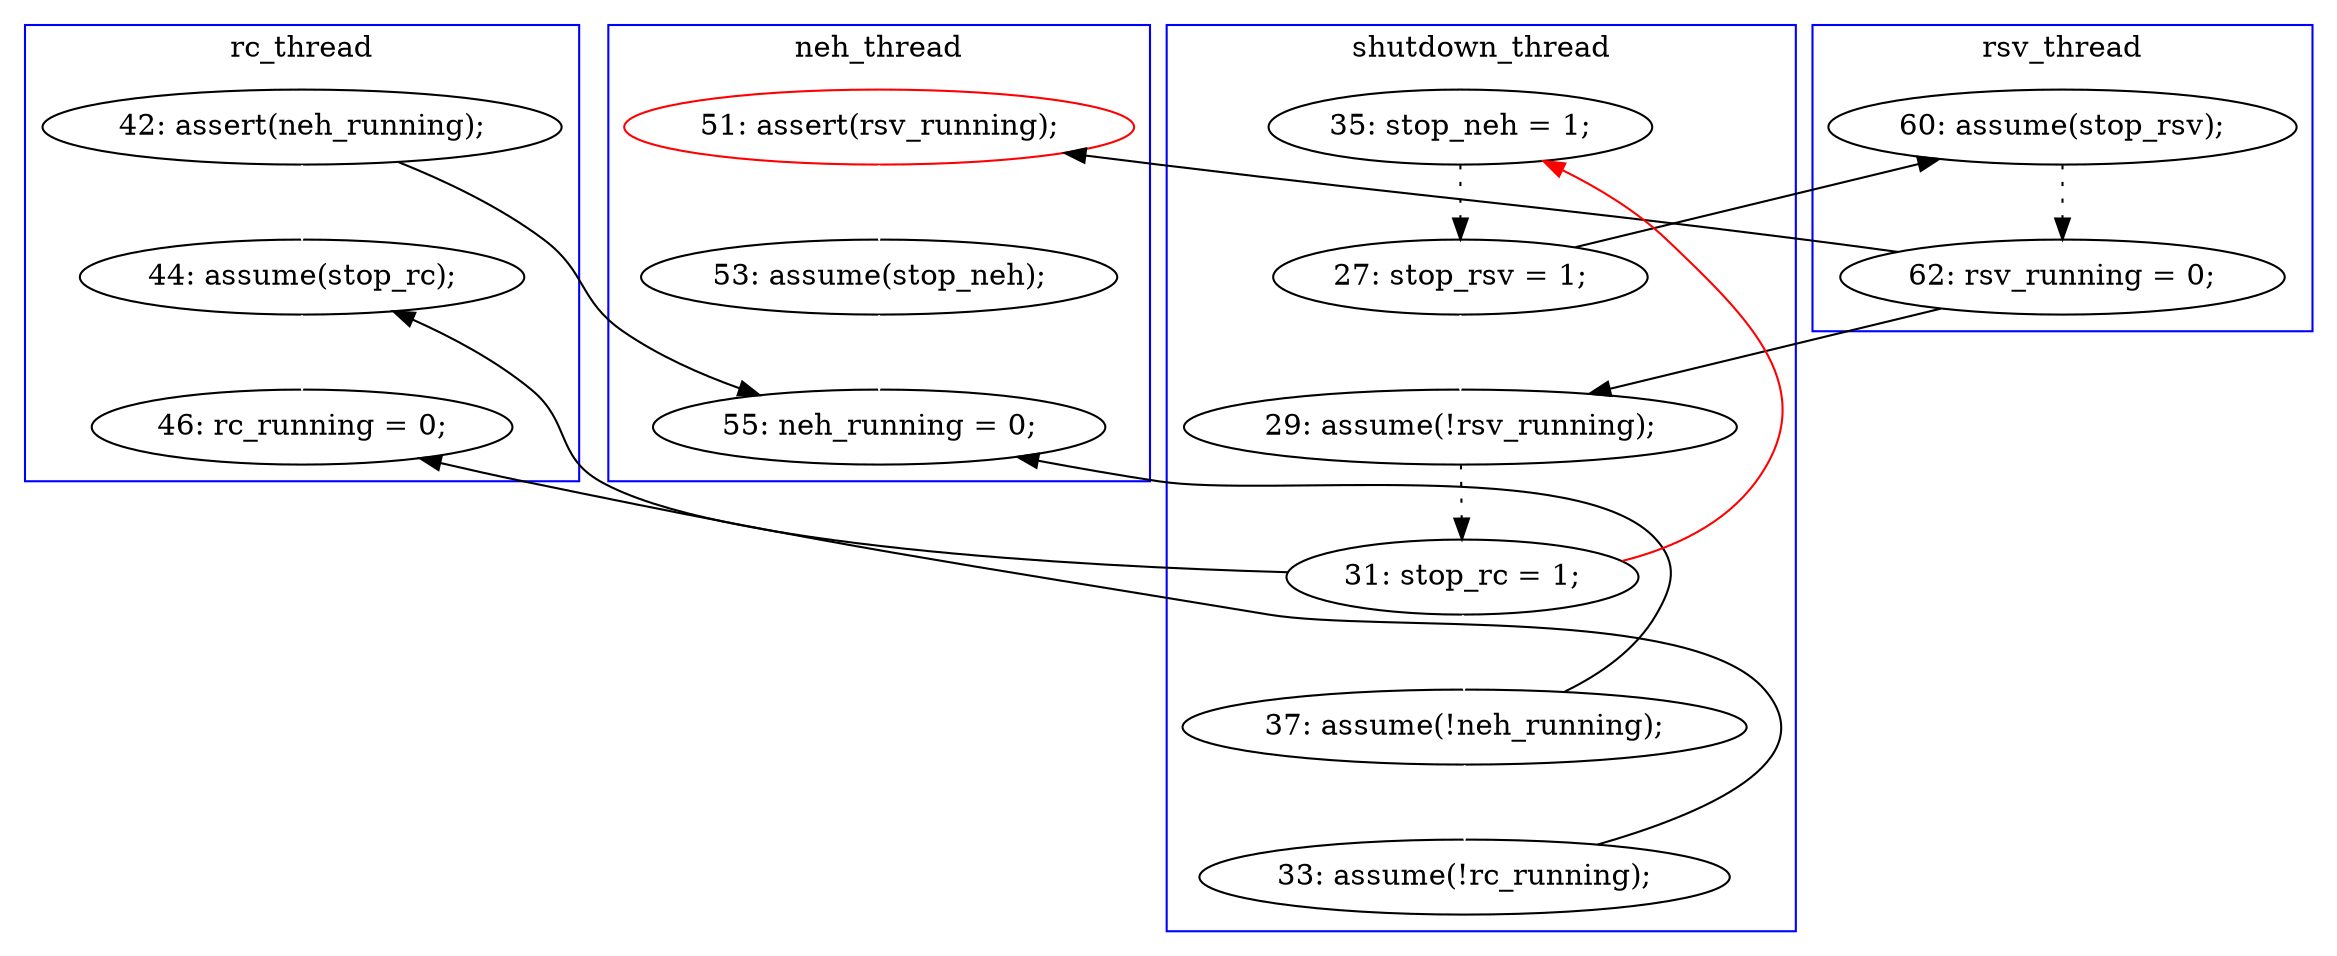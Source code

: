 digraph Counterexample {
	11 -> 30 [color = black, style = solid, constraint = false]
	20 -> 21 [color = black, style = solid, constraint = false]
	18 -> 20 [color = black, style = dotted]
	20 -> 23 [color = black, style = solid, constraint = false]
	16 -> 17 [color = black, style = dotted]
	11 -> 35 [color = white, style = solid]
	17 -> 21 [color = white, style = solid]
	27 -> 30 [color = black, style = solid, constraint = false]
	17 -> 18 [color = black, style = solid, constraint = false]
	25 -> 30 [color = white, style = solid]
	22 -> 16 [color = red, style = solid, constraint = false]
	23 -> 25 [color = white, style = solid]
	22 -> 27 [color = white, style = solid]
	21 -> 22 [color = black, style = dotted]
	35 -> 37 [color = white, style = solid]
	28 -> 37 [color = black, style = solid, constraint = false]
	22 -> 35 [color = black, style = solid, constraint = false]
	27 -> 28 [color = white, style = solid]
	subgraph cluster3 {
		label = neh_thread
		color = blue
		25  [label = "53: assume(stop_neh);"]
		30  [label = "55: neh_running = 0;"]
		23  [label = "51: assert(rsv_running);", color = red]
	}
	subgraph cluster4 {
		label = rsv_thread
		color = blue
		18  [label = "60: assume(stop_rsv);"]
		20  [label = "62: rsv_running = 0;"]
	}
	subgraph cluster2 {
		label = rc_thread
		color = blue
		11  [label = "42: assert(neh_running);"]
		37  [label = "46: rc_running = 0;"]
		35  [label = "44: assume(stop_rc);"]
	}
	subgraph cluster1 {
		label = shutdown_thread
		color = blue
		22  [label = "31: stop_rc = 1;"]
		21  [label = "29: assume(!rsv_running);"]
		27  [label = "37: assume(!neh_running);"]
		16  [label = "35: stop_neh = 1;"]
		28  [label = "33: assume(!rc_running);"]
		17  [label = "27: stop_rsv = 1;"]
	}
}